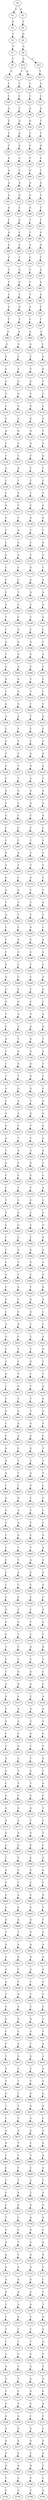 strict digraph  {
	S0 -> S1 [ label = G ];
	S0 -> S2 [ label = A ];
	S1 -> S3 [ label = A ];
	S2 -> S4 [ label = T ];
	S3 -> S5 [ label = T ];
	S4 -> S6 [ label = G ];
	S5 -> S7 [ label = T ];
	S6 -> S8 [ label = G ];
	S7 -> S9 [ label = C ];
	S8 -> S10 [ label = A ];
	S8 -> S11 [ label = C ];
	S9 -> S12 [ label = G ];
	S10 -> S13 [ label = T ];
	S10 -> S14 [ label = G ];
	S11 -> S15 [ label = T ];
	S12 -> S16 [ label = C ];
	S13 -> S17 [ label = T ];
	S14 -> S18 [ label = C ];
	S15 -> S19 [ label = A ];
	S16 -> S20 [ label = C ];
	S17 -> S21 [ label = C ];
	S18 -> S22 [ label = C ];
	S19 -> S23 [ label = C ];
	S20 -> S24 [ label = G ];
	S21 -> S25 [ label = T ];
	S22 -> S26 [ label = G ];
	S23 -> S27 [ label = G ];
	S24 -> S28 [ label = T ];
	S25 -> S29 [ label = G ];
	S26 -> S30 [ label = G ];
	S27 -> S31 [ label = T ];
	S28 -> S32 [ label = C ];
	S29 -> S33 [ label = A ];
	S30 -> S34 [ label = T ];
	S31 -> S35 [ label = C ];
	S32 -> S36 [ label = C ];
	S33 -> S37 [ label = A ];
	S34 -> S38 [ label = C ];
	S35 -> S39 [ label = A ];
	S36 -> S40 [ label = A ];
	S37 -> S41 [ label = T ];
	S38 -> S42 [ label = C ];
	S39 -> S43 [ label = C ];
	S40 -> S44 [ label = A ];
	S41 -> S45 [ label = T ];
	S42 -> S46 [ label = G ];
	S43 -> S47 [ label = T ];
	S44 -> S48 [ label = A ];
	S45 -> S49 [ label = A ];
	S46 -> S50 [ label = G ];
	S47 -> S51 [ label = G ];
	S48 -> S52 [ label = G ];
	S49 -> S53 [ label = A ];
	S50 -> S54 [ label = G ];
	S51 -> S55 [ label = T ];
	S52 -> S56 [ label = A ];
	S53 -> S57 [ label = T ];
	S54 -> S58 [ label = A ];
	S55 -> S59 [ label = T ];
	S56 -> S60 [ label = C ];
	S57 -> S61 [ label = G ];
	S58 -> S62 [ label = T ];
	S59 -> S63 [ label = T ];
	S60 -> S64 [ label = A ];
	S61 -> S65 [ label = C ];
	S62 -> S66 [ label = C ];
	S63 -> S67 [ label = G ];
	S64 -> S68 [ label = G ];
	S65 -> S69 [ label = A ];
	S66 -> S70 [ label = A ];
	S67 -> S71 [ label = A ];
	S68 -> S72 [ label = C ];
	S69 -> S73 [ label = T ];
	S70 -> S74 [ label = G ];
	S71 -> S75 [ label = C ];
	S72 -> S76 [ label = T ];
	S73 -> S77 [ label = A ];
	S74 -> S78 [ label = T ];
	S75 -> S79 [ label = G ];
	S76 -> S80 [ label = T ];
	S77 -> S81 [ label = G ];
	S78 -> S82 [ label = C ];
	S79 -> S83 [ label = A ];
	S80 -> S84 [ label = C ];
	S81 -> S85 [ label = T ];
	S82 -> S86 [ label = T ];
	S83 -> S87 [ label = A ];
	S84 -> S88 [ label = A ];
	S85 -> S89 [ label = A ];
	S86 -> S90 [ label = A ];
	S87 -> S91 [ label = C ];
	S88 -> S92 [ label = T ];
	S89 -> S93 [ label = T ];
	S90 -> S94 [ label = C ];
	S91 -> S95 [ label = C ];
	S92 -> S96 [ label = C ];
	S93 -> S97 [ label = A ];
	S94 -> S98 [ label = A ];
	S95 -> S99 [ label = C ];
	S96 -> S100 [ label = G ];
	S97 -> S101 [ label = G ];
	S98 -> S102 [ label = A ];
	S99 -> S103 [ label = C ];
	S100 -> S104 [ label = G ];
	S101 -> S105 [ label = T ];
	S102 -> S106 [ label = C ];
	S103 -> S107 [ label = C ];
	S104 -> S108 [ label = G ];
	S105 -> S109 [ label = A ];
	S106 -> S110 [ label = T ];
	S107 -> S111 [ label = G ];
	S108 -> S112 [ label = A ];
	S109 -> S113 [ label = G ];
	S110 -> S114 [ label = G ];
	S111 -> S115 [ label = T ];
	S112 -> S116 [ label = G ];
	S113 -> S117 [ label = G ];
	S114 -> S118 [ label = T ];
	S115 -> S119 [ label = C ];
	S116 -> S120 [ label = C ];
	S117 -> S121 [ label = G ];
	S118 -> S122 [ label = G ];
	S119 -> S123 [ label = C ];
	S120 -> S124 [ label = T ];
	S121 -> S125 [ label = A ];
	S122 -> S126 [ label = G ];
	S123 -> S127 [ label = A ];
	S124 -> S128 [ label = A ];
	S125 -> S129 [ label = G ];
	S126 -> S130 [ label = G ];
	S127 -> S131 [ label = T ];
	S128 -> S132 [ label = C ];
	S129 -> S133 [ label = C ];
	S130 -> S134 [ label = A ];
	S131 -> S135 [ label = A ];
	S132 -> S136 [ label = T ];
	S133 -> S137 [ label = T ];
	S134 -> S138 [ label = T ];
	S135 -> S139 [ label = G ];
	S136 -> S140 [ label = A ];
	S137 -> S141 [ label = A ];
	S138 -> S142 [ label = C ];
	S139 -> S143 [ label = C ];
	S140 -> S144 [ label = C ];
	S141 -> S145 [ label = T ];
	S142 -> S146 [ label = T ];
	S143 -> S147 [ label = C ];
	S144 -> S148 [ label = C ];
	S145 -> S149 [ label = A ];
	S146 -> S150 [ label = C ];
	S147 -> S151 [ label = T ];
	S148 -> S152 [ label = A ];
	S149 -> S153 [ label = T ];
	S150 -> S154 [ label = C ];
	S151 -> S155 [ label = C ];
	S152 -> S156 [ label = G ];
	S153 -> S157 [ label = T ];
	S154 -> S158 [ label = A ];
	S155 -> S159 [ label = A ];
	S156 -> S160 [ label = C ];
	S157 -> S161 [ label = A ];
	S158 -> S162 [ label = T ];
	S159 -> S163 [ label = T ];
	S160 -> S164 [ label = C ];
	S161 -> S165 [ label = A ];
	S162 -> S166 [ label = C ];
	S163 -> S167 [ label = A ];
	S164 -> S168 [ label = G ];
	S165 -> S169 [ label = A ];
	S166 -> S170 [ label = T ];
	S167 -> S171 [ label = C ];
	S168 -> S172 [ label = C ];
	S169 -> S173 [ label = C ];
	S170 -> S174 [ label = A ];
	S171 -> S175 [ label = C ];
	S172 -> S176 [ label = C ];
	S173 -> S177 [ label = C ];
	S174 -> S178 [ label = A ];
	S175 -> S179 [ label = A ];
	S176 -> S180 [ label = C ];
	S177 -> S181 [ label = T ];
	S178 -> S182 [ label = A ];
	S179 -> S183 [ label = A ];
	S180 -> S184 [ label = G ];
	S181 -> S185 [ label = C ];
	S182 -> S186 [ label = C ];
	S183 -> S187 [ label = G ];
	S184 -> S188 [ label = T ];
	S185 -> S189 [ label = C ];
	S186 -> S190 [ label = T ];
	S187 -> S191 [ label = A ];
	S188 -> S192 [ label = C ];
	S189 -> S193 [ label = A ];
	S190 -> S194 [ label = C ];
	S191 -> S195 [ label = C ];
	S192 -> S196 [ label = A ];
	S193 -> S197 [ label = G ];
	S194 -> S198 [ label = A ];
	S195 -> S199 [ label = T ];
	S196 -> S200 [ label = T ];
	S197 -> S201 [ label = A ];
	S198 -> S202 [ label = G ];
	S199 -> S203 [ label = A ];
	S200 -> S204 [ label = G ];
	S201 -> S205 [ label = A ];
	S202 -> S206 [ label = C ];
	S203 -> S207 [ label = C ];
	S204 -> S208 [ label = A ];
	S205 -> S209 [ label = A ];
	S206 -> S210 [ label = T ];
	S207 -> S211 [ label = C ];
	S208 -> S212 [ label = T ];
	S209 -> S213 [ label = G ];
	S210 -> S214 [ label = T ];
	S211 -> S215 [ label = C ];
	S212 -> S216 [ label = A ];
	S213 -> S217 [ label = A ];
	S214 -> S218 [ label = T ];
	S215 -> S219 [ label = C ];
	S216 -> S220 [ label = A ];
	S217 -> S221 [ label = A ];
	S218 -> S222 [ label = T ];
	S219 -> S223 [ label = G ];
	S220 -> S224 [ label = C ];
	S221 -> S225 [ label = T ];
	S222 -> S226 [ label = T ];
	S223 -> S227 [ label = C ];
	S224 -> S228 [ label = G ];
	S225 -> S229 [ label = T ];
	S226 -> S230 [ label = C ];
	S227 -> S231 [ label = G ];
	S228 -> S232 [ label = C ];
	S229 -> S233 [ label = T ];
	S230 -> S234 [ label = G ];
	S231 -> S235 [ label = A ];
	S232 -> S236 [ label = C ];
	S233 -> S237 [ label = T ];
	S234 -> S238 [ label = G ];
	S235 -> S239 [ label = A ];
	S236 -> S240 [ label = C ];
	S237 -> S241 [ label = T ];
	S238 -> S242 [ label = A ];
	S239 -> S243 [ label = C ];
	S240 -> S244 [ label = A ];
	S241 -> S245 [ label = G ];
	S242 -> S246 [ label = A ];
	S243 -> S247 [ label = A ];
	S244 -> S248 [ label = C ];
	S245 -> S249 [ label = C ];
	S246 -> S250 [ label = G ];
	S247 -> S251 [ label = A ];
	S248 -> S252 [ label = G ];
	S249 -> S253 [ label = T ];
	S250 -> S254 [ label = T ];
	S251 -> S255 [ label = A ];
	S252 -> S256 [ label = C ];
	S253 -> S257 [ label = C ];
	S254 -> S258 [ label = T ];
	S255 -> S259 [ label = C ];
	S256 -> S260 [ label = C ];
	S257 -> S261 [ label = C ];
	S258 -> S262 [ label = T ];
	S259 -> S263 [ label = C ];
	S260 -> S264 [ label = G ];
	S261 -> S265 [ label = A ];
	S262 -> S266 [ label = T ];
	S263 -> S267 [ label = C ];
	S264 -> S268 [ label = G ];
	S265 -> S269 [ label = T ];
	S266 -> S270 [ label = T ];
	S267 -> S271 [ label = T ];
	S268 -> S272 [ label = G ];
	S269 -> S273 [ label = C ];
	S270 -> S274 [ label = A ];
	S271 -> S275 [ label = T ];
	S272 -> S276 [ label = A ];
	S273 -> S277 [ label = A ];
	S274 -> S278 [ label = T ];
	S275 -> S279 [ label = T ];
	S276 -> S280 [ label = C ];
	S277 -> S281 [ label = T ];
	S278 -> S282 [ label = C ];
	S279 -> S283 [ label = A ];
	S280 -> S284 [ label = A ];
	S281 -> S285 [ label = T ];
	S282 -> S286 [ label = T ];
	S283 -> S287 [ label = T ];
	S284 -> S288 [ label = C ];
	S285 -> S289 [ label = C ];
	S286 -> S290 [ label = A ];
	S287 -> S291 [ label = C ];
	S288 -> S292 [ label = C ];
	S289 -> S293 [ label = A ];
	S290 -> S294 [ label = C ];
	S291 -> S295 [ label = A ];
	S292 -> S296 [ label = T ];
	S293 -> S297 [ label = C ];
	S294 -> S298 [ label = C ];
	S295 -> S299 [ label = A ];
	S296 -> S300 [ label = G ];
	S297 -> S301 [ label = C ];
	S298 -> S302 [ label = T ];
	S299 -> S303 [ label = C ];
	S300 -> S304 [ label = G ];
	S301 -> S305 [ label = C ];
	S302 -> S306 [ label = C ];
	S303 -> S307 [ label = A ];
	S304 -> S308 [ label = G ];
	S305 -> S309 [ label = A ];
	S306 -> S310 [ label = C ];
	S307 -> S311 [ label = G ];
	S308 -> S312 [ label = G ];
	S309 -> S313 [ label = G ];
	S310 -> S314 [ label = C ];
	S311 -> S315 [ label = C ];
	S312 -> S316 [ label = T ];
	S313 -> S317 [ label = A ];
	S314 -> S318 [ label = G ];
	S315 -> S319 [ label = A ];
	S316 -> S320 [ label = C ];
	S317 -> S321 [ label = A ];
	S318 -> S322 [ label = A ];
	S319 -> S323 [ label = A ];
	S320 -> S324 [ label = A ];
	S321 -> S325 [ label = T ];
	S322 -> S326 [ label = G ];
	S323 -> S327 [ label = T ];
	S324 -> S328 [ label = C ];
	S325 -> S329 [ label = G ];
	S326 -> S330 [ label = A ];
	S327 -> S331 [ label = A ];
	S328 -> S332 [ label = C ];
	S329 -> S333 [ label = A ];
	S330 -> S334 [ label = A ];
	S331 -> S335 [ label = T ];
	S332 -> S336 [ label = T ];
	S333 -> S337 [ label = T ];
	S334 -> S338 [ label = A ];
	S335 -> S339 [ label = T ];
	S336 -> S340 [ label = G ];
	S337 -> S341 [ label = G ];
	S338 -> S342 [ label = G ];
	S339 -> S343 [ label = C ];
	S340 -> S344 [ label = C ];
	S341 -> S345 [ label = A ];
	S342 -> S346 [ label = T ];
	S343 -> S347 [ label = G ];
	S344 -> S348 [ label = A ];
	S345 -> S349 [ label = A ];
	S346 -> S350 [ label = G ];
	S347 -> S351 [ label = G ];
	S348 -> S352 [ label = A ];
	S349 -> S353 [ label = T ];
	S350 -> S354 [ label = T ];
	S351 -> S355 [ label = A ];
	S352 -> S356 [ label = A ];
	S353 -> S357 [ label = T ];
	S354 -> S358 [ label = C ];
	S355 -> S359 [ label = G ];
	S356 -> S360 [ label = C ];
	S357 -> S361 [ label = A ];
	S358 -> S362 [ label = A ];
	S359 -> S363 [ label = A ];
	S360 -> S364 [ label = G ];
	S361 -> S365 [ label = C ];
	S362 -> S366 [ label = G ];
	S363 -> S367 [ label = T ];
	S364 -> S368 [ label = C ];
	S365 -> S369 [ label = C ];
	S366 -> S370 [ label = C ];
	S367 -> S371 [ label = C ];
	S368 -> S372 [ label = C ];
	S369 -> S373 [ label = T ];
	S370 -> S374 [ label = T ];
	S371 -> S375 [ label = A ];
	S372 -> S376 [ label = T ];
	S373 -> S377 [ label = C ];
	S374 -> S378 [ label = C ];
	S375 -> S379 [ label = C ];
	S376 -> S380 [ label = T ];
	S377 -> S381 [ label = G ];
	S378 -> S382 [ label = C ];
	S379 -> S383 [ label = C ];
	S380 -> S384 [ label = C ];
	S381 -> S385 [ label = G ];
	S382 -> S386 [ label = T ];
	S383 -> S387 [ label = G ];
	S384 -> S388 [ label = T ];
	S385 -> S389 [ label = A ];
	S386 -> S390 [ label = T ];
	S387 -> S391 [ label = A ];
	S388 -> S392 [ label = C ];
	S389 -> S393 [ label = A ];
	S390 -> S394 [ label = G ];
	S391 -> S395 [ label = A ];
	S392 -> S396 [ label = C ];
	S393 -> S397 [ label = T ];
	S394 -> S398 [ label = G ];
	S395 -> S399 [ label = T ];
	S396 -> S400 [ label = A ];
	S397 -> S401 [ label = C ];
	S398 -> S402 [ label = C ];
	S399 -> S403 [ label = A ];
	S400 -> S404 [ label = C ];
	S401 -> S405 [ label = A ];
	S402 -> S406 [ label = T ];
	S403 -> S407 [ label = A ];
	S404 -> S408 [ label = G ];
	S405 -> S409 [ label = C ];
	S406 -> S410 [ label = G ];
	S407 -> S411 [ label = A ];
	S408 -> S412 [ label = C ];
	S409 -> S413 [ label = C ];
	S410 -> S414 [ label = A ];
	S411 -> S415 [ label = C ];
	S412 -> S416 [ label = A ];
	S413 -> S417 [ label = A ];
	S414 -> S418 [ label = C ];
	S415 -> S419 [ label = C ];
	S416 -> S420 [ label = G ];
	S417 -> S421 [ label = C ];
	S418 -> S422 [ label = T ];
	S419 -> S423 [ label = A ];
	S420 -> S424 [ label = C ];
	S421 -> S425 [ label = T ];
	S422 -> S426 [ label = C ];
	S423 -> S427 [ label = G ];
	S424 -> S428 [ label = C ];
	S425 -> S429 [ label = C ];
	S426 -> S430 [ label = G ];
	S427 -> S431 [ label = T ];
	S428 -> S432 [ label = G ];
	S429 -> S433 [ label = T ];
	S430 -> S434 [ label = C ];
	S431 -> S435 [ label = T ];
	S432 -> S436 [ label = C ];
	S433 -> S437 [ label = G ];
	S434 -> S438 [ label = T ];
	S435 -> S439 [ label = A ];
	S436 -> S440 [ label = C ];
	S437 -> S441 [ label = T ];
	S438 -> S442 [ label = T ];
	S439 -> S443 [ label = A ];
	S440 -> S444 [ label = G ];
	S441 -> S445 [ label = G ];
	S442 -> S446 [ label = T ];
	S443 -> S447 [ label = A ];
	S444 -> S448 [ label = C ];
	S445 -> S449 [ label = A ];
	S446 -> S450 [ label = A ];
	S447 -> S451 [ label = G ];
	S448 -> S452 [ label = C ];
	S449 -> S453 [ label = A ];
	S450 -> S454 [ label = A ];
	S451 -> S455 [ label = C ];
	S452 -> S456 [ label = G ];
	S453 -> S457 [ label = C ];
	S454 -> S458 [ label = G ];
	S455 -> S459 [ label = T ];
	S456 -> S460 [ label = A ];
	S457 -> S461 [ label = T ];
	S458 -> S462 [ label = C ];
	S459 -> S463 [ label = T ];
	S460 -> S464 [ label = G ];
	S461 -> S465 [ label = T ];
	S462 -> S466 [ label = A ];
	S463 -> S467 [ label = A ];
	S464 -> S468 [ label = C ];
	S465 -> S469 [ label = T ];
	S466 -> S470 [ label = G ];
	S467 -> S471 [ label = C ];
	S468 -> S472 [ label = A ];
	S469 -> S473 [ label = G ];
	S470 -> S474 [ label = C ];
	S471 -> S475 [ label = C ];
	S472 -> S476 [ label = G ];
	S473 -> S477 [ label = A ];
	S474 -> S478 [ label = C ];
	S475 -> S479 [ label = C ];
	S476 -> S480 [ label = C ];
	S477 -> S481 [ label = A ];
	S478 -> S482 [ label = T ];
	S479 -> S483 [ label = C ];
	S480 -> S484 [ label = C ];
	S481 -> S485 [ label = G ];
	S482 -> S486 [ label = C ];
	S483 -> S487 [ label = G ];
	S484 -> S488 [ label = C ];
	S485 -> S489 [ label = T ];
	S486 -> S490 [ label = T ];
	S487 -> S491 [ label = A ];
	S488 -> S492 [ label = C ];
	S489 -> S493 [ label = T ];
	S490 -> S494 [ label = A ];
	S491 -> S495 [ label = A ];
	S492 -> S496 [ label = C ];
	S493 -> S497 [ label = A ];
	S494 -> S498 [ label = G ];
	S495 -> S499 [ label = A ];
	S496 -> S500 [ label = C ];
	S497 -> S501 [ label = C ];
	S498 -> S502 [ label = C ];
	S499 -> S503 [ label = G ];
	S500 -> S504 [ label = G ];
	S501 -> S505 [ label = C ];
	S502 -> S506 [ label = C ];
	S503 -> S507 [ label = C ];
	S504 -> S508 [ label = G ];
	S505 -> S509 [ label = T ];
	S506 -> S510 [ label = C ];
	S507 -> S511 [ label = A ];
	S508 -> S512 [ label = C ];
	S509 -> S513 [ label = C ];
	S510 -> S514 [ label = C ];
	S511 -> S515 [ label = G ];
	S512 -> S516 [ label = G ];
	S513 -> S517 [ label = T ];
	S514 -> S518 [ label = C ];
	S515 -> S519 [ label = C ];
	S516 -> S520 [ label = T ];
	S517 -> S521 [ label = C ];
	S518 -> S522 [ label = A ];
	S519 -> S523 [ label = A ];
	S520 -> S524 [ label = C ];
	S521 -> S525 [ label = C ];
	S522 -> S526 [ label = C ];
	S523 -> S527 [ label = G ];
	S524 -> S528 [ label = C ];
	S525 -> S529 [ label = G ];
	S526 -> S530 [ label = A ];
	S527 -> S531 [ label = C ];
	S528 -> S532 [ label = A ];
	S529 -> S533 [ label = A ];
	S530 -> S534 [ label = A ];
	S531 -> S535 [ label = C ];
	S532 -> S536 [ label = G ];
	S533 -> S537 [ label = A ];
	S534 -> S538 [ label = C ];
	S535 -> S539 [ label = A ];
	S536 -> S540 [ label = C ];
	S537 -> S541 [ label = A ];
	S538 -> S542 [ label = A ];
	S539 -> S543 [ label = A ];
	S540 -> S544 [ label = A ];
	S541 -> S545 [ label = A ];
	S542 -> S546 [ label = A ];
	S543 -> S547 [ label = G ];
	S544 -> S548 [ label = C ];
	S545 -> S549 [ label = T ];
	S546 -> S550 [ label = G ];
	S547 -> S551 [ label = C ];
	S548 -> S552 [ label = C ];
	S549 -> S553 [ label = G ];
	S550 -> S554 [ label = C ];
	S551 -> S555 [ label = T ];
	S552 -> S556 [ label = A ];
	S553 -> S557 [ label = C ];
	S554 -> S558 [ label = T ];
	S555 -> S559 [ label = G ];
	S556 -> S560 [ label = G ];
	S557 -> S561 [ label = T ];
	S558 -> S562 [ label = G ];
	S559 -> S563 [ label = T ];
	S560 -> S564 [ label = C ];
	S561 -> S565 [ label = T ];
	S562 -> S566 [ label = T ];
	S563 -> S567 [ label = G ];
	S564 -> S568 [ label = A ];
	S565 -> S569 [ label = C ];
	S566 -> S570 [ label = G ];
	S567 -> S571 [ label = C ];
	S568 -> S572 [ label = A ];
	S569 -> S573 [ label = A ];
	S570 -> S574 [ label = A ];
	S571 -> S575 [ label = T ];
	S572 -> S576 [ label = A ];
	S573 -> S577 [ label = A ];
	S574 -> S578 [ label = C ];
	S575 -> S579 [ label = C ];
	S576 -> S580 [ label = G ];
	S577 -> S581 [ label = A ];
	S578 -> S582 [ label = G ];
	S579 -> S583 [ label = T ];
	S580 -> S584 [ label = G ];
	S581 -> S585 [ label = G ];
	S582 -> S586 [ label = G ];
	S583 -> S587 [ label = C ];
	S584 -> S588 [ label = C ];
	S585 -> S589 [ label = T ];
	S586 -> S590 [ label = C ];
	S587 -> S591 [ label = A ];
	S588 -> S592 [ label = A ];
	S589 -> S593 [ label = C ];
	S590 -> S594 [ label = G ];
	S591 -> S595 [ label = G ];
	S592 -> S596 [ label = T ];
	S593 -> S597 [ label = C ];
	S594 -> S598 [ label = C ];
	S595 -> S599 [ label = C ];
	S596 -> S600 [ label = C ];
	S597 -> S601 [ label = A ];
	S598 -> S602 [ label = C ];
	S599 -> S603 [ label = A ];
	S600 -> S604 [ label = G ];
	S601 -> S605 [ label = A ];
	S602 -> S606 [ label = C ];
	S603 -> S607 [ label = C ];
	S604 -> S608 [ label = A ];
	S605 -> S609 [ label = A ];
	S606 -> S610 [ label = A ];
	S607 -> S611 [ label = T ];
	S608 -> S612 [ label = T ];
	S609 -> S613 [ label = T ];
	S610 -> S614 [ label = G ];
	S611 -> S615 [ label = A ];
	S612 -> S616 [ label = G ];
	S613 -> S617 [ label = A ];
	S614 -> S618 [ label = A ];
	S615 -> S619 [ label = A ];
	S616 -> S620 [ label = G ];
	S617 -> S621 [ label = G ];
	S618 -> S622 [ label = G ];
	S619 -> S623 [ label = A ];
	S620 -> S624 [ label = C ];
	S621 -> S625 [ label = C ];
	S622 -> S626 [ label = A ];
	S623 -> S627 [ label = G ];
	S624 -> S628 [ label = A ];
	S625 -> S629 [ label = C ];
	S626 -> S630 [ label = C ];
	S627 -> S631 [ label = G ];
	S628 -> S632 [ label = C ];
	S629 -> S633 [ label = A ];
	S630 -> S634 [ label = T ];
	S631 -> S635 [ label = G ];
	S632 -> S636 [ label = A ];
	S633 -> S637 [ label = A ];
	S634 -> S638 [ label = C ];
	S635 -> S639 [ label = C ];
	S636 -> S640 [ label = G ];
	S637 -> S641 [ label = G ];
	S638 -> S642 [ label = A ];
	S639 -> S643 [ label = C ];
	S640 -> S644 [ label = C ];
	S641 -> S645 [ label = C ];
	S642 -> S646 [ label = A ];
	S643 -> S647 [ label = T ];
	S644 -> S648 [ label = T ];
	S645 -> S649 [ label = A ];
	S646 -> S650 [ label = T ];
	S647 -> S651 [ label = A ];
	S648 -> S652 [ label = T ];
	S649 -> S653 [ label = G ];
	S650 -> S654 [ label = G ];
	S651 -> S655 [ label = C ];
	S652 -> S656 [ label = T ];
	S653 -> S657 [ label = C ];
	S654 -> S658 [ label = T ];
	S655 -> S659 [ label = A ];
	S656 -> S660 [ label = T ];
	S657 -> S661 [ label = T ];
	S658 -> S662 [ label = T ];
	S659 -> S663 [ label = G ];
	S660 -> S664 [ label = G ];
	S661 -> S665 [ label = C ];
	S662 -> S666 [ label = G ];
	S663 -> S667 [ label = G ];
	S664 -> S668 [ label = T ];
	S665 -> S669 [ label = T ];
	S666 -> S670 [ label = A ];
	S667 -> S671 [ label = A ];
	S668 -> S672 [ label = C ];
	S669 -> S673 [ label = T ];
	S670 -> S674 [ label = A ];
	S671 -> S675 [ label = C ];
	S672 -> S676 [ label = A ];
	S673 -> S677 [ label = A ];
	S674 -> S678 [ label = A ];
	S675 -> S679 [ label = A ];
	S676 -> S680 [ label = A ];
	S677 -> S681 [ label = T ];
	S678 -> S682 [ label = C ];
	S679 -> S683 [ label = A ];
	S680 -> S684 [ label = T ];
	S681 -> S685 [ label = T ];
	S682 -> S686 [ label = T ];
	S683 -> S687 [ label = A ];
	S684 -> S688 [ label = G ];
	S685 -> S689 [ label = T ];
	S686 -> S690 [ label = C ];
	S687 -> S691 [ label = A ];
	S688 -> S692 [ label = C ];
	S689 -> S693 [ label = T ];
	S690 -> S694 [ label = A ];
	S691 -> S695 [ label = T ];
	S692 -> S696 [ label = C ];
	S693 -> S697 [ label = A ];
	S694 -> S698 [ label = T ];
	S695 -> S699 [ label = A ];
	S696 -> S700 [ label = C ];
	S697 -> S701 [ label = G ];
	S698 -> S702 [ label = G ];
	S699 -> S703 [ label = T ];
	S700 -> S704 [ label = T ];
	S701 -> S705 [ label = C ];
	S702 -> S706 [ label = G ];
	S703 -> S707 [ label = A ];
	S704 -> S708 [ label = G ];
	S705 -> S709 [ label = C ];
	S706 -> S710 [ label = A ];
	S707 -> S711 [ label = C ];
	S708 -> S712 [ label = A ];
	S709 -> S713 [ label = T ];
	S710 -> S714 [ label = G ];
	S711 -> S715 [ label = A ];
	S712 -> S716 [ label = A ];
	S713 -> S717 [ label = T ];
	S714 -> S718 [ label = G ];
	S715 -> S719 [ label = A ];
	S716 -> S720 [ label = G ];
	S717 -> S721 [ label = A ];
	S718 -> S722 [ label = A ];
	S719 -> S723 [ label = C ];
	S720 -> S724 [ label = A ];
	S721 -> S725 [ label = A ];
	S722 -> S726 [ label = A ];
	S723 -> S727 [ label = C ];
	S724 -> S728 [ label = A ];
	S725 -> S729 [ label = A ];
	S726 -> S730 [ label = A ];
	S727 -> S731 [ label = T ];
	S728 -> S732 [ label = C ];
	S729 -> S733 [ label = A ];
	S730 -> S734 [ label = A ];
	S731 -> S735 [ label = T ];
	S732 -> S736 [ label = C ];
	S733 -> S737 [ label = A ];
	S734 -> S738 [ label = C ];
	S735 -> S739 [ label = G ];
	S736 -> S740 [ label = T ];
	S737 -> S741 [ label = C ];
	S738 -> S742 [ label = C ];
	S739 -> S743 [ label = A ];
	S740 -> S744 [ label = T ];
	S741 -> S745 [ label = T ];
	S742 -> S746 [ label = T ];
	S743 -> S747 [ label = G ];
	S744 -> S748 [ label = C ];
	S745 -> S749 [ label = C ];
	S746 -> S750 [ label = G ];
	S747 -> S751 [ label = T ];
	S748 -> S752 [ label = A ];
	S749 -> S753 [ label = T ];
	S750 -> S754 [ label = A ];
	S751 -> S755 [ label = T ];
	S752 -> S756 [ label = G ];
	S753 -> S757 [ label = T ];
	S754 -> S758 [ label = A ];
	S755 -> S759 [ label = G ];
	S756 -> S760 [ label = C ];
	S757 -> S761 [ label = C ];
	S758 -> S762 [ label = G ];
	S759 -> S763 [ label = G ];
	S760 -> S764 [ label = A ];
	S761 -> S765 [ label = A ];
	S762 -> S766 [ label = C ];
	S763 -> S767 [ label = A ];
	S764 -> S768 [ label = A ];
	S765 -> S769 [ label = A ];
	S766 -> S770 [ label = C ];
	S767 -> S771 [ label = C ];
	S768 -> S772 [ label = A ];
	S769 -> S773 [ label = G ];
	S770 -> S774 [ label = A ];
	S771 -> S775 [ label = C ];
	S772 -> S776 [ label = A ];
	S773 -> S777 [ label = A ];
	S774 -> S778 [ label = G ];
	S775 -> S779 [ label = G ];
	S776 -> S780 [ label = A ];
	S777 -> S781 [ label = A ];
	S778 -> S782 [ label = C ];
	S779 -> S783 [ label = A ];
	S780 -> S784 [ label = A ];
	S781 -> S785 [ label = A ];
	S782 -> S786 [ label = A ];
	S783 -> S787 [ label = T ];
	S784 -> S788 [ label = T ];
	S785 -> S789 [ label = A ];
	S786 -> S790 [ label = G ];
	S787 -> S791 [ label = C ];
	S788 -> S792 [ label = C ];
	S789 -> S793 [ label = G ];
	S790 -> S794 [ label = T ];
	S791 -> S795 [ label = A ];
}
